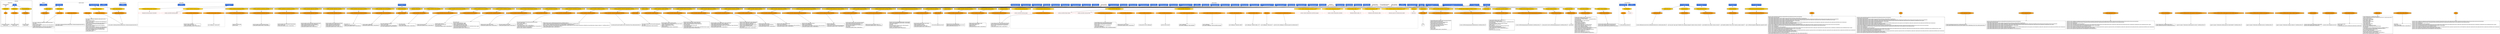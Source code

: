 digraph  {
	subgraph cluster_s0 {
		ID = "cluster_s0";
		subgraph cluster_s0 {
			ID = "cluster_s0";
			label="Namespace";style="dashed";
			n2[color="red",fillcolor="#2f6de1",fontcolor="#030303",label="Missing Subject\n(Kind)",penwidth="2.0",shape="box",style="dotted"];
			n1[color="black",fillcolor="#2f6de1",fontcolor="#f0f0f0",label="Subject\n(Kind)",penwidth="1.0",shape="box",style="filled"];
			n4[color="black",fillcolor="#ff9900",fontcolor="#030303",label="ClusterRole",penwidth="1.0",shape="doubleoctagon",style="filled,dashed"];
			n3[color="black",fillcolor="#ff9900",fontcolor="#030303",label="Role",penwidth="1.0",shape="octagon",style="filled"];
			n6[fillcolor="#ffcc00",fontcolor="#030303",label="RoleBinding",penwidth="1.0",shape="octagon",style="filled"];
			n7[fillcolor="#ffcc00",fontcolor="#030303",label="RoleBinding",penwidth="1.0",shape="octagon",style="filled"];
			n10[label="Namespace-scoped\naccess rules",shape="note"];
			n9[label="Namespace-scoped\laccess rules",shape="note"];
			n2->n6[dir="back"];
			n1->n6[dir="back"];
			n1->n7[dir="back"];
			n4->n10;
			n3->n9;
			n6->n3;
			n7->n4;
			
		}label="LEGEND";
		n5[color="black",fillcolor="#ff9900",fontcolor="#030303",label="ClusterRole",penwidth="1.0",shape="doubleoctagon",style="filled"];
		n8[fillcolor="#ffcc00",fontcolor="#030303",label="ClusterRoleBinding",penwidth="1.0",shape="doubleoctagon",style="filled"];
		n11[label="Cluster-scoped\laccess rules",shape="note"];
		n5->n11;
		n8->n5;
		
	}subgraph cluster_s5 {
		ID = "cluster_s5";
		label="default";style="dashed";
		n251[color="black",fillcolor="#2f6de1",fontcolor="#f0f0f0",label="default\n(ServiceAccount)",penwidth="1.0",shape="box",style="filled"];
		
	}subgraph cluster_s3 {
		ID = "cluster_s3";
		label="ingress-nginx";style="dashed";
		n252[color="black",fillcolor="#2f6de1",fontcolor="#f0f0f0",label="default\n(ServiceAccount)",penwidth="1.0",shape="box",style="filled"];
		n97[color="black",fillcolor="#2f6de1",fontcolor="#f0f0f0",label="ingress-nginx\n(ServiceAccount)",penwidth="1.0",shape="box",style="filled"];
		n177[color="black",fillcolor="#2f6de1",fontcolor="#f0f0f0",label="ingress-nginx-admission\n(ServiceAccount)",penwidth="1.0",shape="box",style="filled"];
		n216[color="black",fillcolor="#ff9900",fontcolor="#030303",label="ingress-nginx",penwidth="1.0",shape="doubleoctagon",style="filled,dashed"];
		n218[color="black",fillcolor="#ff9900",fontcolor="#030303",label="ingress-nginx-admission",penwidth="1.0",shape="doubleoctagon",style="filled,dashed"];
		n254[color="black",fillcolor="#ff9900",fontcolor="#030303",label="ingress-nginx",penwidth="1.0",shape="octagon",style="filled"];
		n256[color="black",fillcolor="#ff9900",fontcolor="#030303",label="ingress-nginx-admission",penwidth="1.0",shape="octagon",style="filled"];
		n215[fillcolor="#ffcc00",fontcolor="#030303",label="ingress-nginx",penwidth="1.0",shape="octagon",style="filled"];
		n217[fillcolor="#ffcc00",fontcolor="#030303",label="ingress-nginx-admission",penwidth="1.0",shape="octagon",style="filled"];
		n255[label="list,watch configmaps,endpoints,nodes,pods,secrets\lget nodes\lget,list,watch services\lget,list,watch ingresses (extensions,networking.k8s.io)\lcreate,patch events\lupdate ingresses/status (extensions,networking.k8s.io)\lget,list,watch ingressclasses (networking.k8s.io)\lget namespaces\lget,list,watch configmaps,pods,secrets,endpoints\lget,list,watch services\lget,list,watch ingresses (extensions,networking.k8s.io)\lupdate ingresses/status (extensions,networking.k8s.io)\lget,list,watch ingressclasses (networking.k8s.io)\lget,update configmaps \"ingress-controller-leader\"\lcreate,update configmaps\lcreate,patch events\l",shape="note"];
		n257[label="get,update validatingwebhookconfigurations (admissionregistration.k8s.io)\lget,create secrets\l",shape="note"];
		n97->n215[dir="back"];
		n177->n217[dir="back"];
		n254->n255;
		n256->n257;
		n215->n216;
		n217->n218;
		
	}subgraph cluster_s6 {
		ID = "cluster_s6";
		label="kube-node-lease";style="dashed";
		n253[color="black",fillcolor="#2f6de1",fontcolor="#f0f0f0",label="default\n(ServiceAccount)",penwidth="1.0",shape="box",style="filled"];
		
	}subgraph cluster_s4 {
		ID = "cluster_s4";
		label="kube-public";style="dashed";
		n249[color="black",fillcolor="#2f6de1",fontcolor="#f0f0f0",label="default\n(ServiceAccount)",penwidth="1.0",shape="box",style="filled"];
		n220[color="red",fillcolor="#ff9900",fontcolor="#030303",label="kubeadm:bootstrap-signer-clusterinfo",penwidth="2.0",shape="doubleoctagon",style="dotted"];
		n223[color="red",fillcolor="#ff9900",fontcolor="#030303",label="system:controller:bootstrap-signer",penwidth="2.0",shape="doubleoctagon",style="dotted"];
		n258[color="black",fillcolor="#ff9900",fontcolor="#030303",label="kubeadm:bootstrap-signer-clusterinfo",penwidth="1.0",shape="octagon",style="filled"];
		n260[color="black",fillcolor="#ff9900",fontcolor="#030303",label="system:controller:bootstrap-signer",penwidth="1.0",shape="octagon",style="filled"];
		n219[fillcolor="#ffcc00",fontcolor="#030303",label="kubeadm:bootstrap-signer-clusterinfo",penwidth="1.0",shape="octagon",style="filled"];
		n222[fillcolor="#ffcc00",fontcolor="#030303",label="system:controller:bootstrap-signer",penwidth="1.0",shape="octagon",style="filled"];
		n259[label="get configmaps \"cluster-info\"\l",shape="note"];
		n261[label="get,list,watch configmaps\lupdate configmaps \"cluster-info\"\lcreate,patch,update events (,events.k8s.io)\l",shape="note"];
		n258->n259;
		n260->n261;
		n219->n220;
		n222->n223;
		
	}subgraph cluster_s2 {
		ID = "cluster_s2";
		label="kube-system";style="dashed";
		n38[color="black",fillcolor="#2f6de1",fontcolor="#f0f0f0",label="attachdetach-controller\n(ServiceAccount)",penwidth="1.0",shape="box",style="filled"];
		n224[color="black",fillcolor="#2f6de1",fontcolor="#f0f0f0",label="bootstrap-signer\n(ServiceAccount)",penwidth="1.0",shape="box",style="filled"];
		n74[color="black",fillcolor="#2f6de1",fontcolor="#f0f0f0",label="certificate-controller\n(ServiceAccount)",penwidth="1.0",shape="box",style="filled"];
		n234[color="red",fillcolor="#2f6de1",fontcolor="#030303",label="cloud-provider\n(ServiceAccount)",penwidth="2.0",shape="box",style="dotted"];
		n42[color="black",fillcolor="#2f6de1",fontcolor="#f0f0f0",label="clusterrole-aggregation-controller\n(ServiceAccount)",penwidth="1.0",shape="box",style="filled"];
		n129[color="black",fillcolor="#2f6de1",fontcolor="#f0f0f0",label="coredns\n(ServiceAccount)",penwidth="1.0",shape="box",style="filled"];
		n101[color="black",fillcolor="#2f6de1",fontcolor="#f0f0f0",label="cronjob-controller\n(ServiceAccount)",penwidth="1.0",shape="box",style="filled"];
		n203[color="black",fillcolor="#2f6de1",fontcolor="#f0f0f0",label="daemon-set-controller\n(ServiceAccount)",penwidth="1.0",shape="box",style="filled"];
		n179[color="black",fillcolor="#2f6de1",fontcolor="#f0f0f0",label="default\n(ServiceAccount)",penwidth="1.0",shape="box",style="filled"];
		n105[color="black",fillcolor="#2f6de1",fontcolor="#f0f0f0",label="deployment-controller\n(ServiceAccount)",penwidth="1.0",shape="box",style="filled"];
		n18[color="black",fillcolor="#2f6de1",fontcolor="#f0f0f0",label="disruption-controller\n(ServiceAccount)",penwidth="1.0",shape="box",style="filled"];
		n46[color="black",fillcolor="#2f6de1",fontcolor="#f0f0f0",label="endpoint-controller\n(ServiceAccount)",penwidth="1.0",shape="box",style="filled"];
		n22[color="black",fillcolor="#2f6de1",fontcolor="#f0f0f0",label="endpointslice-controller\n(ServiceAccount)",penwidth="1.0",shape="box",style="filled"];
		n191[color="black",fillcolor="#2f6de1",fontcolor="#f0f0f0",label="endpointslicemirroring-controller\n(ServiceAccount)",penwidth="1.0",shape="box",style="filled"];
		n199[color="black",fillcolor="#2f6de1",fontcolor="#f0f0f0",label="ephemeral-volume-controller\n(ServiceAccount)",penwidth="1.0",shape="box",style="filled"];
		n153[color="black",fillcolor="#2f6de1",fontcolor="#f0f0f0",label="expand-controller\n(ServiceAccount)",penwidth="1.0",shape="box",style="filled"];
		n109[color="black",fillcolor="#2f6de1",fontcolor="#f0f0f0",label="generic-garbage-collector\n(ServiceAccount)",penwidth="1.0",shape="box",style="filled"];
		n54[color="black",fillcolor="#2f6de1",fontcolor="#f0f0f0",label="horizontal-pod-autoscaler\n(ServiceAccount)",penwidth="1.0",shape="box",style="filled"];
		n207[color="black",fillcolor="#2f6de1",fontcolor="#f0f0f0",label="job-controller\n(ServiceAccount)",penwidth="1.0",shape="box",style="filled"];
		n229[color="red",fillcolor="#2f6de1",fontcolor="#030303",label="kube-controller-manager\n(ServiceAccount)",penwidth="2.0",shape="box",style="dotted"];
		n58[color="red",fillcolor="#2f6de1",fontcolor="#030303",label="kube-dns\n(ServiceAccount)",penwidth="2.0",shape="box",style="dotted"];
		n149[color="black",fillcolor="#2f6de1",fontcolor="#f0f0f0",label="kube-proxy\n(ServiceAccount)",penwidth="1.0",shape="box",style="filled"];
		n245[color="red",fillcolor="#2f6de1",fontcolor="#030303",label="kube-scheduler\n(ServiceAccount)",penwidth="2.0",shape="box",style="dotted"];
		n211[color="black",fillcolor="#2f6de1",fontcolor="#f0f0f0",label="namespace-controller\n(ServiceAccount)",penwidth="1.0",shape="box",style="filled"];
		n141[color="black",fillcolor="#2f6de1",fontcolor="#f0f0f0",label="node-controller\n(ServiceAccount)",penwidth="1.0",shape="box",style="filled"];
		n121[color="black",fillcolor="#2f6de1",fontcolor="#f0f0f0",label="persistent-volume-binder\n(ServiceAccount)",penwidth="1.0",shape="box",style="filled"];
		n195[color="black",fillcolor="#2f6de1",fontcolor="#f0f0f0",label="pod-garbage-collector\n(ServiceAccount)",penwidth="1.0",shape="box",style="filled"];
		n113[color="black",fillcolor="#2f6de1",fontcolor="#f0f0f0",label="pv-protection-controller\n(ServiceAccount)",penwidth="1.0",shape="box",style="filled"];
		n50[color="black",fillcolor="#2f6de1",fontcolor="#f0f0f0",label="pvc-protection-controller\n(ServiceAccount)",penwidth="1.0",shape="box",style="filled"];
		n157[color="black",fillcolor="#2f6de1",fontcolor="#f0f0f0",label="replicaset-controller\n(ServiceAccount)",penwidth="1.0",shape="box",style="filled"];
		n81[color="black",fillcolor="#2f6de1",fontcolor="#f0f0f0",label="replication-controller\n(ServiceAccount)",penwidth="1.0",shape="box",style="filled"];
		n85[color="black",fillcolor="#2f6de1",fontcolor="#f0f0f0",label="resourcequota-controller\n(ServiceAccount)",penwidth="1.0",shape="box",style="filled"];
		n34[color="black",fillcolor="#2f6de1",fontcolor="#f0f0f0",label="root-ca-cert-publisher\n(ServiceAccount)",penwidth="1.0",shape="box",style="filled"];
		n26[color="red",fillcolor="#2f6de1",fontcolor="#030303",label="route-controller\n(ServiceAccount)",penwidth="2.0",shape="box",style="dotted"];
		n89[color="black",fillcolor="#2f6de1",fontcolor="#f0f0f0",label="service-account-controller\n(ServiceAccount)",penwidth="1.0",shape="box",style="filled"];
		n173[color="black",fillcolor="#2f6de1",fontcolor="#f0f0f0",label="service-controller\n(ServiceAccount)",penwidth="1.0",shape="box",style="filled"];
		n161[color="black",fillcolor="#2f6de1",fontcolor="#f0f0f0",label="statefulset-controller\n(ServiceAccount)",penwidth="1.0",shape="box",style="filled"];
		n70[color="black",fillcolor="#2f6de1",fontcolor="#f0f0f0",label="storage-provisioner\n(ServiceAccount)",penwidth="1.0",shape="box",style="filled"];
		n248[color="black",fillcolor="#2f6de1",fontcolor="#f0f0f0",label="token-cleaner\n(ServiceAccount)",penwidth="1.0",shape="box",style="filled"];
		n125[color="black",fillcolor="#2f6de1",fontcolor="#f0f0f0",label="ttl-after-finished-controller\n(ServiceAccount)",penwidth="1.0",shape="box",style="filled"];
		n165[color="black",fillcolor="#2f6de1",fontcolor="#f0f0f0",label="ttl-controller\n(ServiceAccount)",penwidth="1.0",shape="box",style="filled"];
		n242[color="red",fillcolor="#ff9900",fontcolor="#030303",label="extension-apiserver-authentication-reader",penwidth="2.0",shape="doubleoctagon",style="dotted"];
		n226[color="red",fillcolor="#ff9900",fontcolor="#030303",label="kube-proxy",penwidth="2.0",shape="doubleoctagon",style="dotted"];
		n238[color="red",fillcolor="#ff9900",fontcolor="#030303",label="kubeadm:kubelet-config-1.22",penwidth="2.0",shape="doubleoctagon",style="dotted"];
		n240[color="red",fillcolor="#ff9900",fontcolor="#030303",label="kubeadm:nodes-kubeadm-config",penwidth="2.0",shape="doubleoctagon",style="dotted"];
		n228[color="red",fillcolor="#ff9900",fontcolor="#030303",label="system::leader-locking-kube-controller-manager",penwidth="2.0",shape="doubleoctagon",style="dotted"];
		n244[color="red",fillcolor="#ff9900",fontcolor="#030303",label="system::leader-locking-kube-scheduler",penwidth="2.0",shape="doubleoctagon",style="dotted"];
		n231[color="red",fillcolor="#ff9900",fontcolor="#030303",label="system:controller:bootstrap-signer",penwidth="2.0",shape="doubleoctagon",style="dotted"];
		n233[color="red",fillcolor="#ff9900",fontcolor="#030303",label="system:controller:cloud-provider",penwidth="2.0",shape="doubleoctagon",style="dotted"];
		n247[color="red",fillcolor="#ff9900",fontcolor="#030303",label="system:controller:token-cleaner",penwidth="2.0",shape="doubleoctagon",style="dotted"];
		n236[color="black",fillcolor="#ff9900",fontcolor="#030303",label="system:persistent-volume-provisioner",penwidth="1.0",shape="doubleoctagon",style="filled,dashed"];
		n280[color="black",fillcolor="#ff9900",fontcolor="#030303",label="extension-apiserver-authentication-reader",penwidth="1.0",shape="octagon",style="filled"];
		n276[color="black",fillcolor="#ff9900",fontcolor="#030303",label="kube-proxy",penwidth="1.0",shape="octagon",style="filled"];
		n274[color="black",fillcolor="#ff9900",fontcolor="#030303",label="kubeadm:kubelet-config-1.22",penwidth="1.0",shape="octagon",style="filled"];
		n262[color="black",fillcolor="#ff9900",fontcolor="#030303",label="kubeadm:nodes-kubeadm-config",penwidth="1.0",shape="octagon",style="filled"];
		n264[color="black",fillcolor="#ff9900",fontcolor="#030303",label="system::leader-locking-kube-controller-manager",penwidth="1.0",shape="octagon",style="filled"];
		n266[color="black",fillcolor="#ff9900",fontcolor="#030303",label="system::leader-locking-kube-scheduler",penwidth="1.0",shape="octagon",style="filled"];
		n268[color="black",fillcolor="#ff9900",fontcolor="#030303",label="system:controller:bootstrap-signer",penwidth="1.0",shape="octagon",style="filled"];
		n270[color="black",fillcolor="#ff9900",fontcolor="#030303",label="system:controller:cloud-provider",penwidth="1.0",shape="octagon",style="filled"];
		n272[color="black",fillcolor="#ff9900",fontcolor="#030303",label="system:controller:token-cleaner",penwidth="1.0",shape="octagon",style="filled"];
		n278[color="black",fillcolor="#ff9900",fontcolor="#030303",label="system:persistent-volume-provisioner",penwidth="1.0",shape="octagon",style="filled"];
		n225[fillcolor="#ffcc00",fontcolor="#030303",label="kube-proxy",penwidth="1.0",shape="octagon",style="filled"];
		n237[fillcolor="#ffcc00",fontcolor="#030303",label="kubeadm:kubelet-config-1.22",penwidth="1.0",shape="octagon",style="filled"];
		n239[fillcolor="#ffcc00",fontcolor="#030303",label="kubeadm:nodes-kubeadm-config",penwidth="1.0",shape="octagon",style="filled"];
		n241[fillcolor="#ffcc00",fontcolor="#030303",label="system::extension-apiserver-authentication-reader",penwidth="1.0",shape="octagon",style="filled"];
		n227[fillcolor="#ffcc00",fontcolor="#030303",label="system::leader-locking-kube-controller-manager",penwidth="1.0",shape="octagon",style="filled"];
		n243[fillcolor="#ffcc00",fontcolor="#030303",label="system::leader-locking-kube-scheduler",penwidth="1.0",shape="octagon",style="filled"];
		n230[fillcolor="#ffcc00",fontcolor="#030303",label="system:controller:bootstrap-signer",penwidth="1.0",shape="octagon",style="filled"];
		n232[fillcolor="#ffcc00",fontcolor="#030303",label="system:controller:cloud-provider",penwidth="1.0",shape="octagon",style="filled"];
		n246[fillcolor="#ffcc00",fontcolor="#030303",label="system:controller:token-cleaner",penwidth="1.0",shape="octagon",style="filled"];
		n235[fillcolor="#ffcc00",fontcolor="#030303",label="system:persistent-volume-provisioner",penwidth="1.0",shape="octagon",style="filled"];
		n281[label="get,list,watch configmaps \"extension-apiserver-authentication\"\l",shape="note"];
		n277[label="get configmaps \"kube-proxy\"\l",shape="note"];
		n275[label="get configmaps \"kubelet-config-1.22\"\l",shape="note"];
		n263[label="get configmaps \"kubeadm-config\"\l",shape="note"];
		n265[label="watch configmaps\lget,update configmaps \"kube-controller-manager\"\l",shape="note"];
		n267[label="watch configmaps\lget,update configmaps \"kube-scheduler\"\l",shape="note"];
		n269[label="get,list,watch secrets\l",shape="note"];
		n271[label="create,get,list,watch configmaps\l",shape="note"];
		n273[label="delete,get,list,watch secrets\lcreate,patch,update events (,events.k8s.io)\l",shape="note"];
		n279[label="create,delete,get,list,watch persistentvolumes\lget,list,update,watch persistentvolumeclaims\lget,list,watch storageclasses (storage.k8s.io)\lwatch events\lcreate,patch,update events (,events.k8s.io)\lwatch,create endpoints\lget,update,create endpoints \"k8s.io-minikube-hostpath\"\l",shape="note"];
		n224->n230[dir="back"];
		n234->n232[dir="back"];
		n229->n227[dir="back"];
		n245->n243[dir="back"];
		n70->n235[dir="back"];
		n248->n246[dir="back"];
		n280->n281;
		n276->n277;
		n274->n275;
		n262->n263;
		n264->n265;
		n266->n267;
		n268->n269;
		n270->n271;
		n272->n273;
		n278->n279;
		n225->n226;
		n237->n238;
		n239->n240;
		n241->n242;
		n227->n228;
		n243->n244;
		n230->n231;
		n232->n233;
		n246->n247;
		n235->n236;
		
	}subgraph cluster_s1 {
		ID = "cluster_s1";
		label="my-namespace";style="dashed";
		n250[color="black",fillcolor="#2f6de1",fontcolor="#f0f0f0",label="default\n(ServiceAccount)",penwidth="1.0",shape="box",style="filled"];
		n14[color="black",fillcolor="#2f6de1",fontcolor="#f0f0f0",label="my-serviceaccount\n(ServiceAccount)",penwidth="1.0",shape="box",style="filled"];
		n13[color="red",fillcolor="#ff9900",fontcolor="#030303",label="my-role",penwidth="2.0",shape="doubleoctagon",style="dotted"];
		n282[color="black",fillcolor="#ff9900",fontcolor="#030303",label="my-role",penwidth="1.0",shape="octagon",style="filled"];
		n12[fillcolor="#ffcc00",fontcolor="#030303",label="my-rolebinding",penwidth="1.0",shape="octagon",style="filled"];
		n283[label="* pods,pods/logs,pods/exec\l",shape="note"];
		n14->n12[dir="back"];
		n282->n283;
		n12->n13;
		
	}newrank="true";
	n137[color="black",fillcolor="#2f6de1",fontcolor="#f0f0f0",label="system:authenticated\n(Group)",penwidth="1.0",shape="box",style="filled"];
	n62[color="black",fillcolor="#2f6de1",fontcolor="#f0f0f0",label="system:bootstrappers:kubeadm:default-node-token\n(Group)",penwidth="1.0",shape="box",style="filled"];
	n66[color="black",fillcolor="#2f6de1",fontcolor="#f0f0f0",label="system:masters\n(Group)",penwidth="1.0",shape="box",style="filled"];
	n169[color="black",fillcolor="#2f6de1",fontcolor="#f0f0f0",label="system:monitoring\n(Group)",penwidth="1.0",shape="box",style="filled"];
	n187[color="black",fillcolor="#2f6de1",fontcolor="#f0f0f0",label="system:nodes\n(Group)",penwidth="1.0",shape="box",style="filled"];
	n133[color="black",fillcolor="#2f6de1",fontcolor="#f0f0f0",label="system:serviceaccounts\n(Group)",penwidth="1.0",shape="box",style="filled"];
	n183[color="black",fillcolor="#2f6de1",fontcolor="#f0f0f0",label="system:unauthenticated\n(Group)",penwidth="1.0",shape="box",style="filled"];
	n221[color="black",fillcolor="#2f6de1",fontcolor="#f0f0f0",label="system:anonymous\n(User)",penwidth="1.0",shape="box",style="filled"];
	n117[color="black",fillcolor="#2f6de1",fontcolor="#f0f0f0",label="system:kube-controller-manager\n(User)",penwidth="1.0",shape="box",style="filled"];
	n93[color="black",fillcolor="#2f6de1",fontcolor="#f0f0f0",label="system:kube-proxy\n(User)",penwidth="1.0",shape="box",style="filled"];
	n30[color="black",fillcolor="#2f6de1",fontcolor="#f0f0f0",label="system:kube-scheduler\n(User)",penwidth="1.0",shape="box",style="filled"];
	n308[color="black",fillcolor="#ff9900",fontcolor="#030303",label="admin",penwidth="1.0",shape="doubleoctagon",style="filled"];
	n64[color="black",fillcolor="#ff9900",fontcolor="#030303",label="cluster-admin",penwidth="1.0",shape="doubleoctagon",style="filled"];
	n286[color="black",fillcolor="#ff9900",fontcolor="#030303",label="edit",penwidth="1.0",shape="doubleoctagon",style="filled"];
	n95[color="black",fillcolor="#ff9900",fontcolor="#030303",label="ingress-nginx",penwidth="1.0",shape="doubleoctagon",style="filled"];
	n175[color="black",fillcolor="#ff9900",fontcolor="#030303",label="ingress-nginx-admission",penwidth="1.0",shape="doubleoctagon",style="filled"];
	n60[color="black",fillcolor="#ff9900",fontcolor="#030303",label="kubeadm:get-nodes",penwidth="1.0",shape="doubleoctagon",style="filled"];
	n294[color="black",fillcolor="#ff9900",fontcolor="#030303",label="system:aggregate-to-admin",penwidth="1.0",shape="doubleoctagon",style="filled"];
	n310[color="black",fillcolor="#ff9900",fontcolor="#030303",label="system:aggregate-to-edit",penwidth="1.0",shape="doubleoctagon",style="filled"];
	n298[color="black",fillcolor="#ff9900",fontcolor="#030303",label="system:aggregate-to-view",penwidth="1.0",shape="doubleoctagon",style="filled"];
	n296[color="black",fillcolor="#ff9900",fontcolor="#030303",label="system:auth-delegator",penwidth="1.0",shape="doubleoctagon",style="filled"];
	n135[color="black",fillcolor="#ff9900",fontcolor="#030303",label="system:basic-user",penwidth="1.0",shape="doubleoctagon",style="filled"];
	n146[color="black",fillcolor="#ff9900",fontcolor="#030303",label="system:certificates.k8s.io:certificatesigningrequests:nodeclient",penwidth="1.0",shape="doubleoctagon",style="filled"];
	n185[color="black",fillcolor="#ff9900",fontcolor="#030303",label="system:certificates.k8s.io:certificatesigningrequests:selfnodeclient",penwidth="1.0",shape="doubleoctagon",style="filled"];
	n300[color="black",fillcolor="#ff9900",fontcolor="#030303",label="system:certificates.k8s.io:kube-apiserver-client-approver",penwidth="1.0",shape="doubleoctagon",style="filled"];
	n288[color="black",fillcolor="#ff9900",fontcolor="#030303",label="system:certificates.k8s.io:kube-apiserver-client-kubelet-approver",penwidth="1.0",shape="doubleoctagon",style="filled"];
	n306[color="black",fillcolor="#ff9900",fontcolor="#030303",label="system:certificates.k8s.io:kubelet-serving-approver",penwidth="1.0",shape="doubleoctagon",style="filled"];
	n284[color="black",fillcolor="#ff9900",fontcolor="#030303",label="system:certificates.k8s.io:legacy-unknown-approver",penwidth="1.0",shape="doubleoctagon",style="filled"];
	n36[color="black",fillcolor="#ff9900",fontcolor="#030303",label="system:controller:attachdetach-controller",penwidth="1.0",shape="doubleoctagon",style="filled"];
	n72[color="black",fillcolor="#ff9900",fontcolor="#030303",label="system:controller:certificate-controller",penwidth="1.0",shape="doubleoctagon",style="filled"];
	n40[color="black",fillcolor="#ff9900",fontcolor="#030303",label="system:controller:clusterrole-aggregation-controller",penwidth="1.0",shape="doubleoctagon",style="filled"];
	n99[color="black",fillcolor="#ff9900",fontcolor="#030303",label="system:controller:cronjob-controller",penwidth="1.0",shape="doubleoctagon",style="filled"];
	n201[color="black",fillcolor="#ff9900",fontcolor="#030303",label="system:controller:daemon-set-controller",penwidth="1.0",shape="doubleoctagon",style="filled"];
	n103[color="black",fillcolor="#ff9900",fontcolor="#030303",label="system:controller:deployment-controller",penwidth="1.0",shape="doubleoctagon",style="filled"];
	n16[color="black",fillcolor="#ff9900",fontcolor="#030303",label="system:controller:disruption-controller",penwidth="1.0",shape="doubleoctagon",style="filled"];
	n44[color="black",fillcolor="#ff9900",fontcolor="#030303",label="system:controller:endpoint-controller",penwidth="1.0",shape="doubleoctagon",style="filled"];
	n20[color="black",fillcolor="#ff9900",fontcolor="#030303",label="system:controller:endpointslice-controller",penwidth="1.0",shape="doubleoctagon",style="filled"];
	n189[color="black",fillcolor="#ff9900",fontcolor="#030303",label="system:controller:endpointslicemirroring-controller",penwidth="1.0",shape="doubleoctagon",style="filled"];
	n197[color="black",fillcolor="#ff9900",fontcolor="#030303",label="system:controller:ephemeral-volume-controller",penwidth="1.0",shape="doubleoctagon",style="filled"];
	n151[color="black",fillcolor="#ff9900",fontcolor="#030303",label="system:controller:expand-controller",penwidth="1.0",shape="doubleoctagon",style="filled"];
	n107[color="black",fillcolor="#ff9900",fontcolor="#030303",label="system:controller:generic-garbage-collector",penwidth="1.0",shape="doubleoctagon",style="filled"];
	n52[color="black",fillcolor="#ff9900",fontcolor="#030303",label="system:controller:horizontal-pod-autoscaler",penwidth="1.0",shape="doubleoctagon",style="filled"];
	n205[color="black",fillcolor="#ff9900",fontcolor="#030303",label="system:controller:job-controller",penwidth="1.0",shape="doubleoctagon",style="filled"];
	n209[color="black",fillcolor="#ff9900",fontcolor="#030303",label="system:controller:namespace-controller",penwidth="1.0",shape="doubleoctagon",style="filled"];
	n139[color="black",fillcolor="#ff9900",fontcolor="#030303",label="system:controller:node-controller",penwidth="1.0",shape="doubleoctagon",style="filled"];
	n119[color="black",fillcolor="#ff9900",fontcolor="#030303",label="system:controller:persistent-volume-binder",penwidth="1.0",shape="doubleoctagon",style="filled"];
	n193[color="black",fillcolor="#ff9900",fontcolor="#030303",label="system:controller:pod-garbage-collector",penwidth="1.0",shape="doubleoctagon",style="filled"];
	n111[color="black",fillcolor="#ff9900",fontcolor="#030303",label="system:controller:pv-protection-controller",penwidth="1.0",shape="doubleoctagon",style="filled"];
	n48[color="black",fillcolor="#ff9900",fontcolor="#030303",label="system:controller:pvc-protection-controller",penwidth="1.0",shape="doubleoctagon",style="filled"];
	n155[color="black",fillcolor="#ff9900",fontcolor="#030303",label="system:controller:replicaset-controller",penwidth="1.0",shape="doubleoctagon",style="filled"];
	n79[color="black",fillcolor="#ff9900",fontcolor="#030303",label="system:controller:replication-controller",penwidth="1.0",shape="doubleoctagon",style="filled"];
	n83[color="black",fillcolor="#ff9900",fontcolor="#030303",label="system:controller:resourcequota-controller",penwidth="1.0",shape="doubleoctagon",style="filled"];
	n32[color="black",fillcolor="#ff9900",fontcolor="#030303",label="system:controller:root-ca-cert-publisher",penwidth="1.0",shape="doubleoctagon",style="filled"];
	n24[color="black",fillcolor="#ff9900",fontcolor="#030303",label="system:controller:route-controller",penwidth="1.0",shape="doubleoctagon",style="filled"];
	n87[color="black",fillcolor="#ff9900",fontcolor="#030303",label="system:controller:service-account-controller",penwidth="1.0",shape="doubleoctagon",style="filled"];
	n171[color="black",fillcolor="#ff9900",fontcolor="#030303",label="system:controller:service-controller",penwidth="1.0",shape="doubleoctagon",style="filled"];
	n159[color="black",fillcolor="#ff9900",fontcolor="#030303",label="system:controller:statefulset-controller",penwidth="1.0",shape="doubleoctagon",style="filled"];
	n123[color="black",fillcolor="#ff9900",fontcolor="#030303",label="system:controller:ttl-after-finished-controller",penwidth="1.0",shape="doubleoctagon",style="filled"];
	n163[color="black",fillcolor="#ff9900",fontcolor="#030303",label="system:controller:ttl-controller",penwidth="1.0",shape="doubleoctagon",style="filled"];
	n127[color="black",fillcolor="#ff9900",fontcolor="#030303",label="system:coredns",penwidth="1.0",shape="doubleoctagon",style="filled"];
	n213[color="black",fillcolor="#ff9900",fontcolor="#030303",label="system:discovery",penwidth="1.0",shape="doubleoctagon",style="filled"];
	n312[color="black",fillcolor="#ff9900",fontcolor="#030303",label="system:heapster",penwidth="1.0",shape="doubleoctagon",style="filled"];
	n290[color="black",fillcolor="#ff9900",fontcolor="#030303",label="system:kube-aggregator",penwidth="1.0",shape="doubleoctagon",style="filled"];
	n115[color="black",fillcolor="#ff9900",fontcolor="#030303",label="system:kube-controller-manager",penwidth="1.0",shape="doubleoctagon",style="filled"];
	n56[color="black",fillcolor="#ff9900",fontcolor="#030303",label="system:kube-dns",penwidth="1.0",shape="doubleoctagon",style="filled"];
	n28[color="black",fillcolor="#ff9900",fontcolor="#030303",label="system:kube-scheduler",penwidth="1.0",shape="doubleoctagon",style="filled"];
	n314[color="black",fillcolor="#ff9900",fontcolor="#030303",label="system:kubelet-api-admin",penwidth="1.0",shape="doubleoctagon",style="filled"];
	n167[color="black",fillcolor="#ff9900",fontcolor="#030303",label="system:monitoring",penwidth="1.0",shape="doubleoctagon",style="filled"];
	n304[color="black",fillcolor="#ff9900",fontcolor="#030303",label="system:node",penwidth="1.0",shape="doubleoctagon",style="filled"];
	n143[color="black",fillcolor="#ff9900",fontcolor="#030303",label="system:node-bootstrapper",penwidth="1.0",shape="doubleoctagon",style="filled"];
	n302[color="black",fillcolor="#ff9900",fontcolor="#030303",label="system:node-problem-detector",penwidth="1.0",shape="doubleoctagon",style="filled"];
	n91[color="black",fillcolor="#ff9900",fontcolor="#030303",label="system:node-proxier",penwidth="1.0",shape="doubleoctagon",style="filled"];
	n68[color="black",fillcolor="#ff9900",fontcolor="#030303",label="system:persistent-volume-provisioner",penwidth="1.0",shape="doubleoctagon",style="filled"];
	n181[color="black",fillcolor="#ff9900",fontcolor="#030303",label="system:public-info-viewer",penwidth="1.0",shape="doubleoctagon",style="filled"];
	n131[color="black",fillcolor="#ff9900",fontcolor="#030303",label="system:service-account-issuer-discovery",penwidth="1.0",shape="doubleoctagon",style="filled"];
	n76[color="black",fillcolor="#ff9900",fontcolor="#030303",label="system:volume-scheduler",penwidth="1.0",shape="doubleoctagon",style="filled"];
	n292[color="black",fillcolor="#ff9900",fontcolor="#030303",label="view",penwidth="1.0",shape="doubleoctagon",style="filled"];
	n63[fillcolor="#ffcc00",fontcolor="#030303",label="cluster-admin",penwidth="1.0",shape="doubleoctagon",style="filled"];
	n94[fillcolor="#ffcc00",fontcolor="#030303",label="ingress-nginx",penwidth="1.0",shape="doubleoctagon",style="filled"];
	n174[fillcolor="#ffcc00",fontcolor="#030303",label="ingress-nginx-admission",penwidth="1.0",shape="doubleoctagon",style="filled"];
	n59[fillcolor="#ffcc00",fontcolor="#030303",label="kubeadm:get-nodes",penwidth="1.0",shape="doubleoctagon",style="filled"];
	n142[fillcolor="#ffcc00",fontcolor="#030303",label="kubeadm:kubelet-bootstrap",penwidth="1.0",shape="doubleoctagon",style="filled"];
	n145[fillcolor="#ffcc00",fontcolor="#030303",label="kubeadm:node-autoapprove-bootstrap",penwidth="1.0",shape="doubleoctagon",style="filled"];
	n184[fillcolor="#ffcc00",fontcolor="#030303",label="kubeadm:node-autoapprove-certificate-rotation",penwidth="1.0",shape="doubleoctagon",style="filled"];
	n148[fillcolor="#ffcc00",fontcolor="#030303",label="kubeadm:node-proxier",penwidth="1.0",shape="doubleoctagon",style="filled"];
	n178[fillcolor="#ffcc00",fontcolor="#030303",label="minikube-rbac",penwidth="1.0",shape="doubleoctagon",style="filled"];
	n67[fillcolor="#ffcc00",fontcolor="#030303",label="storage-provisioner",penwidth="1.0",shape="doubleoctagon",style="filled"];
	n134[fillcolor="#ffcc00",fontcolor="#030303",label="system:basic-user",penwidth="1.0",shape="doubleoctagon",style="filled"];
	n35[fillcolor="#ffcc00",fontcolor="#030303",label="system:controller:attachdetach-controller",penwidth="1.0",shape="doubleoctagon",style="filled"];
	n71[fillcolor="#ffcc00",fontcolor="#030303",label="system:controller:certificate-controller",penwidth="1.0",shape="doubleoctagon",style="filled"];
	n39[fillcolor="#ffcc00",fontcolor="#030303",label="system:controller:clusterrole-aggregation-controller",penwidth="1.0",shape="doubleoctagon",style="filled"];
	n98[fillcolor="#ffcc00",fontcolor="#030303",label="system:controller:cronjob-controller",penwidth="1.0",shape="doubleoctagon",style="filled"];
	n200[fillcolor="#ffcc00",fontcolor="#030303",label="system:controller:daemon-set-controller",penwidth="1.0",shape="doubleoctagon",style="filled"];
	n102[fillcolor="#ffcc00",fontcolor="#030303",label="system:controller:deployment-controller",penwidth="1.0",shape="doubleoctagon",style="filled"];
	n15[fillcolor="#ffcc00",fontcolor="#030303",label="system:controller:disruption-controller",penwidth="1.0",shape="doubleoctagon",style="filled"];
	n43[fillcolor="#ffcc00",fontcolor="#030303",label="system:controller:endpoint-controller",penwidth="1.0",shape="doubleoctagon",style="filled"];
	n19[fillcolor="#ffcc00",fontcolor="#030303",label="system:controller:endpointslice-controller",penwidth="1.0",shape="doubleoctagon",style="filled"];
	n188[fillcolor="#ffcc00",fontcolor="#030303",label="system:controller:endpointslicemirroring-controller",penwidth="1.0",shape="doubleoctagon",style="filled"];
	n196[fillcolor="#ffcc00",fontcolor="#030303",label="system:controller:ephemeral-volume-controller",penwidth="1.0",shape="doubleoctagon",style="filled"];
	n150[fillcolor="#ffcc00",fontcolor="#030303",label="system:controller:expand-controller",penwidth="1.0",shape="doubleoctagon",style="filled"];
	n106[fillcolor="#ffcc00",fontcolor="#030303",label="system:controller:generic-garbage-collector",penwidth="1.0",shape="doubleoctagon",style="filled"];
	n51[fillcolor="#ffcc00",fontcolor="#030303",label="system:controller:horizontal-pod-autoscaler",penwidth="1.0",shape="doubleoctagon",style="filled"];
	n204[fillcolor="#ffcc00",fontcolor="#030303",label="system:controller:job-controller",penwidth="1.0",shape="doubleoctagon",style="filled"];
	n208[fillcolor="#ffcc00",fontcolor="#030303",label="system:controller:namespace-controller",penwidth="1.0",shape="doubleoctagon",style="filled"];
	n138[fillcolor="#ffcc00",fontcolor="#030303",label="system:controller:node-controller",penwidth="1.0",shape="doubleoctagon",style="filled"];
	n118[fillcolor="#ffcc00",fontcolor="#030303",label="system:controller:persistent-volume-binder",penwidth="1.0",shape="doubleoctagon",style="filled"];
	n192[fillcolor="#ffcc00",fontcolor="#030303",label="system:controller:pod-garbage-collector",penwidth="1.0",shape="doubleoctagon",style="filled"];
	n110[fillcolor="#ffcc00",fontcolor="#030303",label="system:controller:pv-protection-controller",penwidth="1.0",shape="doubleoctagon",style="filled"];
	n47[fillcolor="#ffcc00",fontcolor="#030303",label="system:controller:pvc-protection-controller",penwidth="1.0",shape="doubleoctagon",style="filled"];
	n154[fillcolor="#ffcc00",fontcolor="#030303",label="system:controller:replicaset-controller",penwidth="1.0",shape="doubleoctagon",style="filled"];
	n78[fillcolor="#ffcc00",fontcolor="#030303",label="system:controller:replication-controller",penwidth="1.0",shape="doubleoctagon",style="filled"];
	n82[fillcolor="#ffcc00",fontcolor="#030303",label="system:controller:resourcequota-controller",penwidth="1.0",shape="doubleoctagon",style="filled"];
	n31[fillcolor="#ffcc00",fontcolor="#030303",label="system:controller:root-ca-cert-publisher",penwidth="1.0",shape="doubleoctagon",style="filled"];
	n23[fillcolor="#ffcc00",fontcolor="#030303",label="system:controller:route-controller",penwidth="1.0",shape="doubleoctagon",style="filled"];
	n86[fillcolor="#ffcc00",fontcolor="#030303",label="system:controller:service-account-controller",penwidth="1.0",shape="doubleoctagon",style="filled"];
	n170[fillcolor="#ffcc00",fontcolor="#030303",label="system:controller:service-controller",penwidth="1.0",shape="doubleoctagon",style="filled"];
	n158[fillcolor="#ffcc00",fontcolor="#030303",label="system:controller:statefulset-controller",penwidth="1.0",shape="doubleoctagon",style="filled"];
	n122[fillcolor="#ffcc00",fontcolor="#030303",label="system:controller:ttl-after-finished-controller",penwidth="1.0",shape="doubleoctagon",style="filled"];
	n162[fillcolor="#ffcc00",fontcolor="#030303",label="system:controller:ttl-controller",penwidth="1.0",shape="doubleoctagon",style="filled"];
	n126[fillcolor="#ffcc00",fontcolor="#030303",label="system:coredns",penwidth="1.0",shape="doubleoctagon",style="filled"];
	n212[fillcolor="#ffcc00",fontcolor="#030303",label="system:discovery",penwidth="1.0",shape="doubleoctagon",style="filled"];
	n114[fillcolor="#ffcc00",fontcolor="#030303",label="system:kube-controller-manager",penwidth="1.0",shape="doubleoctagon",style="filled"];
	n55[fillcolor="#ffcc00",fontcolor="#030303",label="system:kube-dns",penwidth="1.0",shape="doubleoctagon",style="filled"];
	n27[fillcolor="#ffcc00",fontcolor="#030303",label="system:kube-scheduler",penwidth="1.0",shape="doubleoctagon",style="filled"];
	n166[fillcolor="#ffcc00",fontcolor="#030303",label="system:monitoring",penwidth="1.0",shape="doubleoctagon",style="filled"];
	n90[fillcolor="#ffcc00",fontcolor="#030303",label="system:node-proxier",penwidth="1.0",shape="doubleoctagon",style="filled"];
	n180[fillcolor="#ffcc00",fontcolor="#030303",label="system:public-info-viewer",penwidth="1.0",shape="doubleoctagon",style="filled"];
	n130[fillcolor="#ffcc00",fontcolor="#030303",label="system:service-account-issuer-discovery",penwidth="1.0",shape="doubleoctagon",style="filled"];
	n75[fillcolor="#ffcc00",fontcolor="#030303",label="system:volume-scheduler",penwidth="1.0",shape="doubleoctagon",style="filled"];
	n309[label="get,list,watch pods/attach,pods/exec,pods/portforward,pods/proxy,secrets,services/proxy\limpersonate serviceaccounts\lcreate,delete,deletecollection,patch,update pods,pods/attach,pods/exec,pods/portforward,pods/proxy\lcreate,delete,deletecollection,patch,update configmaps,events,persistentvolumeclaims,replicationcontrollers,replicationcontrollers/scale,secrets,serviceaccounts,services,services/proxy\lcreate,delete,deletecollection,patch,update daemonsets,deployments,deployments/rollback,deployments/scale,replicasets,replicasets/scale,statefulsets,statefulsets/scale (apps)\lcreate,delete,deletecollection,patch,update horizontalpodautoscalers (autoscaling)\lcreate,delete,deletecollection,patch,update cronjobs,jobs (batch)\lcreate,delete,deletecollection,patch,update daemonsets,deployments,deployments/rollback,deployments/scale,ingresses,networkpolicies,replicasets,replicasets/scale,replicationcontrollers/scale (extensions)\lcreate,delete,deletecollection,patch,update poddisruptionbudgets (policy)\lcreate,delete,deletecollection,patch,update ingresses,networkpolicies (networking.k8s.io)\lget,list,watch configmaps,endpoints,persistentvolumeclaims,persistentvolumeclaims/status,pods,replicationcontrollers,replicationcontrollers/scale,serviceaccounts,services,services/status\lget,list,watch bindings,events,limitranges,namespaces/status,pods/log,pods/status,replicationcontrollers/status,resourcequotas,resourcequotas/status\lget,list,watch namespaces\lget,list,watch endpointslices (discovery.k8s.io)\lget,list,watch controllerrevisions,daemonsets,daemonsets/status,deployments,deployments/scale,deployments/status,replicasets,replicasets/scale,replicasets/status,statefulsets,statefulsets/scale,statefulsets/status (apps)\lget,list,watch horizontalpodautoscalers,horizontalpodautoscalers/status (autoscaling)\lget,list,watch cronjobs,cronjobs/status,jobs,jobs/status (batch)\lget,list,watch daemonsets,daemonsets/status,deployments,deployments/scale,deployments/status,ingresses,ingresses/status,networkpolicies,replicasets,replicasets/scale,replicasets/status,replicationcontrollers/scale (extensions)\lget,list,watch poddisruptionbudgets,poddisruptionbudgets/status (policy)\lget,list,watch ingresses,ingresses/status,networkpolicies (networking.k8s.io)\lcreate localsubjectaccessreviews (authorization.k8s.io)\lcreate,delete,deletecollection,get,list,patch,update,watch rolebindings,roles (rbac.authorization.k8s.io)\l",shape="note"];
	n65[label="* * (*)\l* *\l",shape="note"];
	n287[label="get,list,watch pods/attach,pods/exec,pods/portforward,pods/proxy,secrets,services/proxy\limpersonate serviceaccounts\lcreate,delete,deletecollection,patch,update pods,pods/attach,pods/exec,pods/portforward,pods/proxy\lcreate,delete,deletecollection,patch,update configmaps,events,persistentvolumeclaims,replicationcontrollers,replicationcontrollers/scale,secrets,serviceaccounts,services,services/proxy\lcreate,delete,deletecollection,patch,update daemonsets,deployments,deployments/rollback,deployments/scale,replicasets,replicasets/scale,statefulsets,statefulsets/scale (apps)\lcreate,delete,deletecollection,patch,update horizontalpodautoscalers (autoscaling)\lcreate,delete,deletecollection,patch,update cronjobs,jobs (batch)\lcreate,delete,deletecollection,patch,update daemonsets,deployments,deployments/rollback,deployments/scale,ingresses,networkpolicies,replicasets,replicasets/scale,replicationcontrollers/scale (extensions)\lcreate,delete,deletecollection,patch,update poddisruptionbudgets (policy)\lcreate,delete,deletecollection,patch,update ingresses,networkpolicies (networking.k8s.io)\lget,list,watch configmaps,endpoints,persistentvolumeclaims,persistentvolumeclaims/status,pods,replicationcontrollers,replicationcontrollers/scale,serviceaccounts,services,services/status\lget,list,watch bindings,events,limitranges,namespaces/status,pods/log,pods/status,replicationcontrollers/status,resourcequotas,resourcequotas/status\lget,list,watch namespaces\lget,list,watch endpointslices (discovery.k8s.io)\lget,list,watch controllerrevisions,daemonsets,daemonsets/status,deployments,deployments/scale,deployments/status,replicasets,replicasets/scale,replicasets/status,statefulsets,statefulsets/scale,statefulsets/status (apps)\lget,list,watch horizontalpodautoscalers,horizontalpodautoscalers/status (autoscaling)\lget,list,watch cronjobs,cronjobs/status,jobs,jobs/status (batch)\lget,list,watch daemonsets,daemonsets/status,deployments,deployments/scale,deployments/status,ingresses,ingresses/status,networkpolicies,replicasets,replicasets/scale,replicasets/status,replicationcontrollers/scale (extensions)\lget,list,watch poddisruptionbudgets,poddisruptionbudgets/status (policy)\lget,list,watch ingresses,ingresses/status,networkpolicies (networking.k8s.io)\l",shape="note"];
	n96[label="list,watch configmaps,endpoints,nodes,pods,secrets\lget nodes\lget,list,watch services\lget,list,watch ingresses (extensions,networking.k8s.io)\lcreate,patch events\lupdate ingresses/status (extensions,networking.k8s.io)\lget,list,watch ingressclasses (networking.k8s.io)\l",shape="note"];
	n176[label="get,update validatingwebhookconfigurations (admissionregistration.k8s.io)\l",shape="note"];
	n61[label="get nodes\l",shape="note"];
	n295[label="create localsubjectaccessreviews (authorization.k8s.io)\lcreate,delete,deletecollection,get,list,patch,update,watch rolebindings,roles (rbac.authorization.k8s.io)\l",shape="note"];
	n311[label="get,list,watch pods/attach,pods/exec,pods/portforward,pods/proxy,secrets,services/proxy\limpersonate serviceaccounts\lcreate,delete,deletecollection,patch,update pods,pods/attach,pods/exec,pods/portforward,pods/proxy\lcreate,delete,deletecollection,patch,update configmaps,events,persistentvolumeclaims,replicationcontrollers,replicationcontrollers/scale,secrets,serviceaccounts,services,services/proxy\lcreate,delete,deletecollection,patch,update daemonsets,deployments,deployments/rollback,deployments/scale,replicasets,replicasets/scale,statefulsets,statefulsets/scale (apps)\lcreate,delete,deletecollection,patch,update horizontalpodautoscalers (autoscaling)\lcreate,delete,deletecollection,patch,update cronjobs,jobs (batch)\lcreate,delete,deletecollection,patch,update daemonsets,deployments,deployments/rollback,deployments/scale,ingresses,networkpolicies,replicasets,replicasets/scale,replicationcontrollers/scale (extensions)\lcreate,delete,deletecollection,patch,update poddisruptionbudgets (policy)\lcreate,delete,deletecollection,patch,update ingresses,networkpolicies (networking.k8s.io)\l",shape="note"];
	n299[label="get,list,watch configmaps,endpoints,persistentvolumeclaims,persistentvolumeclaims/status,pods,replicationcontrollers,replicationcontrollers/scale,serviceaccounts,services,services/status\lget,list,watch bindings,events,limitranges,namespaces/status,pods/log,pods/status,replicationcontrollers/status,resourcequotas,resourcequotas/status\lget,list,watch namespaces\lget,list,watch endpointslices (discovery.k8s.io)\lget,list,watch controllerrevisions,daemonsets,daemonsets/status,deployments,deployments/scale,deployments/status,replicasets,replicasets/scale,replicasets/status,statefulsets,statefulsets/scale,statefulsets/status (apps)\lget,list,watch horizontalpodautoscalers,horizontalpodautoscalers/status (autoscaling)\lget,list,watch cronjobs,cronjobs/status,jobs,jobs/status (batch)\lget,list,watch daemonsets,daemonsets/status,deployments,deployments/scale,deployments/status,ingresses,ingresses/status,networkpolicies,replicasets,replicasets/scale,replicasets/status,replicationcontrollers/scale (extensions)\lget,list,watch poddisruptionbudgets,poddisruptionbudgets/status (policy)\lget,list,watch ingresses,ingresses/status,networkpolicies (networking.k8s.io)\l",shape="note"];
	n297[label="create tokenreviews (authentication.k8s.io)\lcreate subjectaccessreviews (authorization.k8s.io)\l",shape="note"];
	n136[label="create selfsubjectaccessreviews,selfsubjectrulesreviews (authorization.k8s.io)\l",shape="note"];
	n147[label="create certificatesigningrequests/nodeclient (certificates.k8s.io)\l",shape="note"];
	n186[label="create certificatesigningrequests/selfnodeclient (certificates.k8s.io)\l",shape="note"];
	n301[label="approve signers \"kubernetes.io/kube-apiserver-client\" (certificates.k8s.io)\l",shape="note"];
	n289[label="approve signers \"kubernetes.io/kube-apiserver-client-kubelet\" (certificates.k8s.io)\l",shape="note"];
	n307[label="approve signers \"kubernetes.io/kubelet-serving\" (certificates.k8s.io)\l",shape="note"];
	n285[label="approve signers \"kubernetes.io/legacy-unknown\" (certificates.k8s.io)\l",shape="note"];
	n37[label="list,watch persistentvolumeclaims,persistentvolumes\lget,list,watch nodes\lpatch,update nodes/status\llist,watch pods\lcreate,patch,update events (,events.k8s.io)\lcreate,delete,get,list,watch volumeattachments (storage.k8s.io)\lget,list,watch csidrivers (storage.k8s.io)\lget,list,watch csinodes (storage.k8s.io)\l",shape="note"];
	n73[label="delete,get,list,watch certificatesigningrequests (certificates.k8s.io)\lupdate certificatesigningrequests/approval,certificatesigningrequests/status (certificates.k8s.io)\lapprove signers \"kubernetes.io/kube-apiserver-client-kubelet\" (certificates.k8s.io)\lsign signers \"kubernetes.io/kube-apiserver-client,kubernetes.io/kube-apiserver-client-kubelet,kubernetes.io/kubelet-serving,kubernetes.io/legacy-unknown\" (certificates.k8s.io)\lcreate subjectaccessreviews (authorization.k8s.io)\lcreate,patch,update events (,events.k8s.io)\l",shape="note"];
	n41[label="escalate,get,list,patch,update,watch clusterroles (rbac.authorization.k8s.io)\l",shape="note"];
	n100[label="get,list,update,watch cronjobs (batch)\lcreate,delete,get,list,patch,update,watch jobs (batch)\lupdate cronjobs/status (batch)\lupdate cronjobs/finalizers (batch)\ldelete,list pods\lcreate,patch,update events (,events.k8s.io)\l",shape="note"];
	n202[label="get,list,watch daemonsets (apps,extensions)\lupdate daemonsets/status (apps,extensions)\lupdate daemonsets/finalizers (apps,extensions)\llist,watch nodes\lcreate,delete,list,patch,watch pods\lcreate pods/binding\lcreate,delete,get,list,patch,update,watch controllerrevisions (apps)\lcreate,patch,update events (,events.k8s.io)\l",shape="note"];
	n104[label="get,list,update,watch deployments (apps,extensions)\lupdate deployments/status (apps,extensions)\lupdate deployments/finalizers (apps,extensions)\lcreate,delete,get,list,patch,update,watch replicasets (apps,extensions)\lget,list,update,watch pods\lcreate,patch,update events (,events.k8s.io)\l",shape="note"];
	n17[label="get,list,watch deployments (apps,extensions)\lget,list,watch replicasets (apps,extensions)\lget,list,watch replicationcontrollers\lget,list,watch poddisruptionbudgets (policy)\lget,list,watch statefulsets (apps)\lupdate poddisruptionbudgets/status (policy)\lget */scale (*)\lcreate,patch,update events (,events.k8s.io)\l",shape="note"];
	n45[label="get,list,watch pods,services\lcreate,delete,get,list,update endpoints\lcreate endpoints/restricted\lcreate,patch,update events (,events.k8s.io)\l",shape="note"];
	n21[label="get,list,watch nodes,pods,services\lupdate services/finalizers\lcreate,delete,get,list,update endpointslices (discovery.k8s.io)\lcreate,patch,update events (,events.k8s.io)\l",shape="note"];
	n190[label="get,list,watch endpoints,services\lupdate services/finalizers\lupdate endpoints/finalizers\lcreate,delete,get,list,update endpointslices (discovery.k8s.io)\lcreate,patch,update events (,events.k8s.io)\l",shape="note"];
	n198[label="get,list,watch pods\lupdate pods/finalizers\lcreate,get,list,watch persistentvolumeclaims\lcreate,patch,update events (,events.k8s.io)\l",shape="note"];
	n152[label="get,list,patch,update,watch persistentvolumes\lpatch,update persistentvolumeclaims/status\lget,list,watch persistentvolumeclaims\lget,list,watch storageclasses (storage.k8s.io)\lget endpoints,services\lget secrets\lcreate,patch,update events (,events.k8s.io)\l",shape="note"];
	n108[label="delete,get,list,patch,update,watch * (*)\lcreate,patch,update events (,events.k8s.io)\l",shape="note"];
	n53[label="get,list,watch horizontalpodautoscalers (autoscaling)\lupdate horizontalpodautoscalers/status (autoscaling)\lget,update */scale (*)\llist pods\lget services/proxy \"http:heapster:,https:heapster:\"\llist pods (metrics.k8s.io)\lget,list * (custom.metrics.k8s.io)\lcreate,patch,update events (,events.k8s.io)\l",shape="note"];
	n206[label="get,list,patch,update,watch jobs (batch)\lupdate jobs/status (batch)\lupdate jobs/finalizers (batch)\lcreate,delete,list,patch,watch pods\lcreate,patch,update events (,events.k8s.io)\l",shape="note"];
	n210[label="delete,get,list,watch namespaces\lupdate namespaces/finalize,namespaces/status\ldelete,deletecollection,get,list * (*)\l",shape="note"];
	n140[label="delete,get,list,patch,update nodes\lpatch,update nodes/status\lupdate pods/status\ldelete,list pods\lcreate,patch,update events (,events.k8s.io)\l",shape="note"];
	n120[label="create,delete,get,list,update,watch persistentvolumes\lupdate persistentvolumes/status\lget,list,update,watch persistentvolumeclaims\lupdate persistentvolumeclaims/status\lcreate,delete,get,list,watch pods\lget,list,watch storageclasses (storage.k8s.io)\lcreate,delete,get,update endpoints\lcreate,delete,get services\lget secrets\lget,list nodes\lwatch events\lcreate,patch,update events (,events.k8s.io)\l",shape="note"];
	n194[label="delete,list,watch pods\lget,list nodes\l",shape="note"];
	n112[label="get,list,update,watch persistentvolumes\lcreate,patch,update events (,events.k8s.io)\l",shape="note"];
	n49[label="get,list,update,watch persistentvolumeclaims\lget,list,watch pods\lcreate,patch,update events (,events.k8s.io)\l",shape="note"];
	n156[label="get,list,update,watch replicasets (apps,extensions)\lupdate replicasets/status (apps,extensions)\lupdate replicasets/finalizers (apps,extensions)\lcreate,delete,list,patch,watch pods\lcreate,patch,update events (,events.k8s.io)\l",shape="note"];
	n80[label="get,list,update,watch replicationcontrollers\lupdate replicationcontrollers/status\lupdate replicationcontrollers/finalizers\lcreate,delete,list,patch,watch pods\lcreate,patch,update events (,events.k8s.io)\l",shape="note"];
	n84[label="list,watch * (*)\lupdate resourcequotas/status\lcreate,patch,update events (,events.k8s.io)\l",shape="note"];
	n33[label="create,update configmaps\lcreate,patch,update events (,events.k8s.io)\l",shape="note"];
	n25[label="list,watch nodes\lpatch nodes/status\lcreate,patch,update events (,events.k8s.io)\l",shape="note"];
	n88[label="create serviceaccounts\lcreate,patch,update events (,events.k8s.io)\l",shape="note"];
	n172[label="get,list,watch services\lpatch,update services/status\llist,watch nodes\lcreate,patch,update events (,events.k8s.io)\l",shape="note"];
	n160[label="list,watch pods\lget,list,watch statefulsets (apps)\lupdate statefulsets/status (apps)\lupdate statefulsets/finalizers (apps)\lcreate,delete,get,patch,update pods\lcreate,delete,get,list,patch,update,watch controllerrevisions (apps)\lcreate,get persistentvolumeclaims\lcreate,patch,update events (,events.k8s.io)\l",shape="note"];
	n124[label="delete,get,list,watch jobs (batch)\lcreate,patch,update events (,events.k8s.io)\l",shape="note"];
	n164[label="list,patch,update,watch nodes\lcreate,patch,update events (,events.k8s.io)\l",shape="note"];
	n128[label="list,watch endpoints,services,pods,namespaces\lget nodes\llist,watch endpointslices (discovery.k8s.io)\l",shape="note"];
	n214[label="get /api,/api/*,/apis,/apis/*,/healthz,/livez,/openapi,/openapi/*,/readyz,/version,/version/\l",shape="note"];
	n313[label="get,list,watch events,namespaces,nodes,pods\lget,list,watch deployments (extensions)\l",shape="note"];
	n291[label="get,list,watch endpoints,services\l",shape="note"];
	n116[label="create,patch,update events (,events.k8s.io)\lcreate leases (coordination.k8s.io)\lget,update leases \"kube-controller-manager\" (coordination.k8s.io)\lcreate endpoints\lget,update endpoints \"kube-controller-manager\"\lcreate secrets,serviceaccounts\ldelete secrets\lget configmaps,namespaces,secrets,serviceaccounts\lupdate secrets,serviceaccounts\lcreate tokenreviews (authentication.k8s.io)\lcreate subjectaccessreviews (authorization.k8s.io)\llist,watch * (*)\lcreate serviceaccounts/token\l",shape="note"];
	n57[label="list,watch endpoints,services\l",shape="note"];
	n29[label="create,patch,update events (,events.k8s.io)\lcreate leases (coordination.k8s.io)\lget,update leases \"kube-scheduler\" (coordination.k8s.io)\lcreate endpoints\lget,update endpoints \"kube-scheduler\"\lget,list,watch nodes\ldelete,get,list,watch pods\lcreate bindings,pods/binding\lpatch,update pods/status\lget,list,watch replicationcontrollers,services\lget,list,watch replicasets (apps,extensions)\lget,list,watch statefulsets (apps)\lget,list,watch poddisruptionbudgets (policy)\lget,list,watch persistentvolumeclaims,persistentvolumes\lcreate tokenreviews (authentication.k8s.io)\lcreate subjectaccessreviews (authorization.k8s.io)\lget,list,watch csinodes (storage.k8s.io)\lget,list,watch namespaces\lget,list,watch csidrivers (storage.k8s.io)\lget,list,watch csistoragecapacities (storage.k8s.io)\l",shape="note"];
	n315[label="get,list,watch nodes\lproxy nodes\l* nodes/log,nodes/metrics,nodes/proxy,nodes/spec,nodes/stats\l",shape="note"];
	n168[label="get /healthz,/healthz/*,/livez,/livez/*,/metrics,/readyz,/readyz/*\l",shape="note"];
	n305[label="create tokenreviews (authentication.k8s.io)\lcreate localsubjectaccessreviews,subjectaccessreviews (authorization.k8s.io)\lget,list,watch services\lcreate,get,list,watch nodes\lpatch,update nodes/status\lpatch,update nodes\lcreate,patch,update events\lget,list,watch pods\lcreate,delete pods\lpatch,update pods/status\lcreate pods/eviction\lget,list,watch configmaps,secrets\lget persistentvolumeclaims,persistentvolumes\lget endpoints\lcreate,get,list,watch certificatesigningrequests (certificates.k8s.io)\lcreate,delete,get,patch,update leases (coordination.k8s.io)\lget volumeattachments (storage.k8s.io)\lcreate serviceaccounts/token\lget,patch,update persistentvolumeclaims/status\lget,list,watch csidrivers (storage.k8s.io)\lcreate,delete,get,patch,update csinodes (storage.k8s.io)\lget,list,watch runtimeclasses (node.k8s.io)\l",shape="note"];
	n144[label="create,get,list,watch certificatesigningrequests (certificates.k8s.io)\l",shape="note"];
	n303[label="get nodes\lpatch nodes/status\lcreate,patch,update events (,events.k8s.io)\l",shape="note"];
	n92[label="list,watch endpoints,services\lget,list,watch nodes\lcreate,patch,update events (,events.k8s.io)\llist,watch endpointslices (discovery.k8s.io)\l",shape="note"];
	n69[label="create,delete,get,list,watch persistentvolumes\lget,list,update,watch persistentvolumeclaims\lget,list,watch storageclasses (storage.k8s.io)\lwatch events\lcreate,patch,update events (,events.k8s.io)\l",shape="note"];
	n182[label="get /healthz,/livez,/readyz,/version,/version/\l",shape="note"];
	n132[label="get /.well-known/openid-configuration,/openid/v1/jwks\l",shape="note"];
	n77[label="get,list,patch,update,watch persistentvolumes\lget,list,watch storageclasses (storage.k8s.io)\lget,list,patch,update,watch persistentvolumeclaims\l",shape="note"];
	n293[label="get,list,watch configmaps,endpoints,persistentvolumeclaims,persistentvolumeclaims/status,pods,replicationcontrollers,replicationcontrollers/scale,serviceaccounts,services,services/status\lget,list,watch bindings,events,limitranges,namespaces/status,pods/log,pods/status,replicationcontrollers/status,resourcequotas,resourcequotas/status\lget,list,watch namespaces\lget,list,watch endpointslices (discovery.k8s.io)\lget,list,watch controllerrevisions,daemonsets,daemonsets/status,deployments,deployments/scale,deployments/status,replicasets,replicasets/scale,replicasets/status,statefulsets,statefulsets/scale,statefulsets/status (apps)\lget,list,watch horizontalpodautoscalers,horizontalpodautoscalers/status (autoscaling)\lget,list,watch cronjobs,cronjobs/status,jobs,jobs/status (batch)\lget,list,watch daemonsets,daemonsets/status,deployments,deployments/scale,deployments/status,ingresses,ingresses/status,networkpolicies,replicasets,replicasets/scale,replicasets/status,replicationcontrollers/scale (extensions)\lget,list,watch poddisruptionbudgets,poddisruptionbudgets/status (policy)\lget,list,watch ingresses,ingresses/status,networkpolicies (networking.k8s.io)\l",shape="note"];
	n137->n134[dir="back"];
	n137->n180[dir="back"];
	n137->n212[dir="back"];
	n62->n59[dir="back"];
	n62->n142[dir="back"];
	n62->n145[dir="back"];
	n62->n225[dir="back"];
	n62->n237[dir="back"];
	n62->n239[dir="back"];
	n66->n63[dir="back"];
	n169->n166[dir="back"];
	n187->n184[dir="back"];
	n187->n237[dir="back"];
	n187->n239[dir="back"];
	n133->n130[dir="back"];
	n183->n180[dir="back"];
	n1->n8[dir="back"];
	n38->n35[dir="back"];
	n224->n222[dir="back"];
	n74->n71[dir="back"];
	n42->n39[dir="back"];
	n129->n126[dir="back"];
	n101->n98[dir="back"];
	n203->n200[dir="back"];
	n179->n178[dir="back"];
	n105->n102[dir="back"];
	n18->n15[dir="back"];
	n46->n43[dir="back"];
	n22->n19[dir="back"];
	n191->n188[dir="back"];
	n199->n196[dir="back"];
	n153->n150[dir="back"];
	n109->n106[dir="back"];
	n54->n51[dir="back"];
	n97->n94[dir="back"];
	n177->n174[dir="back"];
	n207->n204[dir="back"];
	n58->n55[dir="back"];
	n149->n148[dir="back"];
	n211->n208[dir="back"];
	n141->n138[dir="back"];
	n121->n118[dir="back"];
	n195->n192[dir="back"];
	n113->n110[dir="back"];
	n50->n47[dir="back"];
	n157->n154[dir="back"];
	n81->n78[dir="back"];
	n85->n82[dir="back"];
	n34->n31[dir="back"];
	n26->n23[dir="back"];
	n89->n86[dir="back"];
	n173->n170[dir="back"];
	n161->n158[dir="back"];
	n70->n67[dir="back"];
	n125->n122[dir="back"];
	n165->n162[dir="back"];
	n221->n219[dir="back"];
	n117->n114[dir="back"];
	n117->n227[dir="back"];
	n117->n241[dir="back"];
	n93->n90[dir="back"];
	n30->n27[dir="back"];
	n30->n75[dir="back"];
	n30->n241[dir="back"];
	n30->n243[dir="back"];
	n308->n309;
	n64->n65;
	n286->n287;
	n95->n96;
	n175->n176;
	n60->n61;
	n294->n295;
	n310->n311;
	n298->n299;
	n296->n297;
	n135->n136;
	n146->n147;
	n185->n186;
	n300->n301;
	n288->n289;
	n306->n307;
	n284->n285;
	n36->n37;
	n72->n73;
	n40->n41;
	n99->n100;
	n201->n202;
	n103->n104;
	n16->n17;
	n44->n45;
	n20->n21;
	n189->n190;
	n197->n198;
	n151->n152;
	n107->n108;
	n52->n53;
	n205->n206;
	n209->n210;
	n139->n140;
	n119->n120;
	n193->n194;
	n111->n112;
	n48->n49;
	n155->n156;
	n79->n80;
	n83->n84;
	n32->n33;
	n24->n25;
	n87->n88;
	n171->n172;
	n159->n160;
	n123->n124;
	n163->n164;
	n127->n128;
	n213->n214;
	n312->n313;
	n290->n291;
	n115->n116;
	n56->n57;
	n28->n29;
	n314->n315;
	n167->n168;
	n304->n305;
	n143->n144;
	n302->n303;
	n91->n92;
	n68->n69;
	n181->n182;
	n131->n132;
	n76->n77;
	n292->n293;
	n216->n96;
	n218->n176;
	n236->n69;
	n63->n64;
	n94->n95;
	n174->n175;
	n59->n60;
	n142->n143;
	n145->n146;
	n184->n185;
	n148->n91;
	n178->n64;
	n67->n68;
	n134->n135;
	n35->n36;
	n71->n72;
	n39->n40;
	n98->n99;
	n200->n201;
	n102->n103;
	n15->n16;
	n43->n44;
	n19->n20;
	n188->n189;
	n196->n197;
	n150->n151;
	n106->n107;
	n51->n52;
	n204->n205;
	n208->n209;
	n138->n139;
	n118->n119;
	n192->n193;
	n110->n111;
	n47->n48;
	n154->n155;
	n78->n79;
	n82->n83;
	n31->n32;
	n23->n24;
	n86->n87;
	n170->n171;
	n158->n159;
	n122->n123;
	n162->n163;
	n126->n127;
	n212->n213;
	n114->n115;
	n55->n56;
	n27->n28;
	n166->n167;
	n90->n91;
	n180->n181;
	n130->n131;
	n75->n76;
	{rank=same; n3;n4;n5;n13;n16;n20;n24;n28;n32;n36;n40;n44;n48;n52;n56;n60;n64;n68;n72;n76;n79;n83;n87;n91;n95;n99;n103;n107;n111;n115;n119;n123;n127;n131;n135;n139;n143;n146;n91;n151;n155;n159;n163;n167;n171;n175;n64;n181;n185;n189;n193;n197;n201;n205;n209;n213;n216;n218;n220;n223;n226;n228;n231;n233;n236;n238;n240;n242;n244;n247;n254;n256;n258;n260;n262;n264;n266;n268;n270;n272;n274;n276;n278;n280;n282;n72;n24;n91;n146;n284;n189;n155;n159;n123;n286;n288;n48;n163;n213;n115;n181;n131;n135;n197;n209;n87;n171;n290;n79;n60;n193;n292;n294;n296;n107;n76;n95;n40;n139;n28;n143;n52;n83;n167;n201;n119;n99;n44;n298;n300;n36;n16;n20;n32;n302;n205;n56;n304;n68;n175;n306;n103;n127;n308;n64;n310;n185;n151;n111;n312;n314;};
	
}
